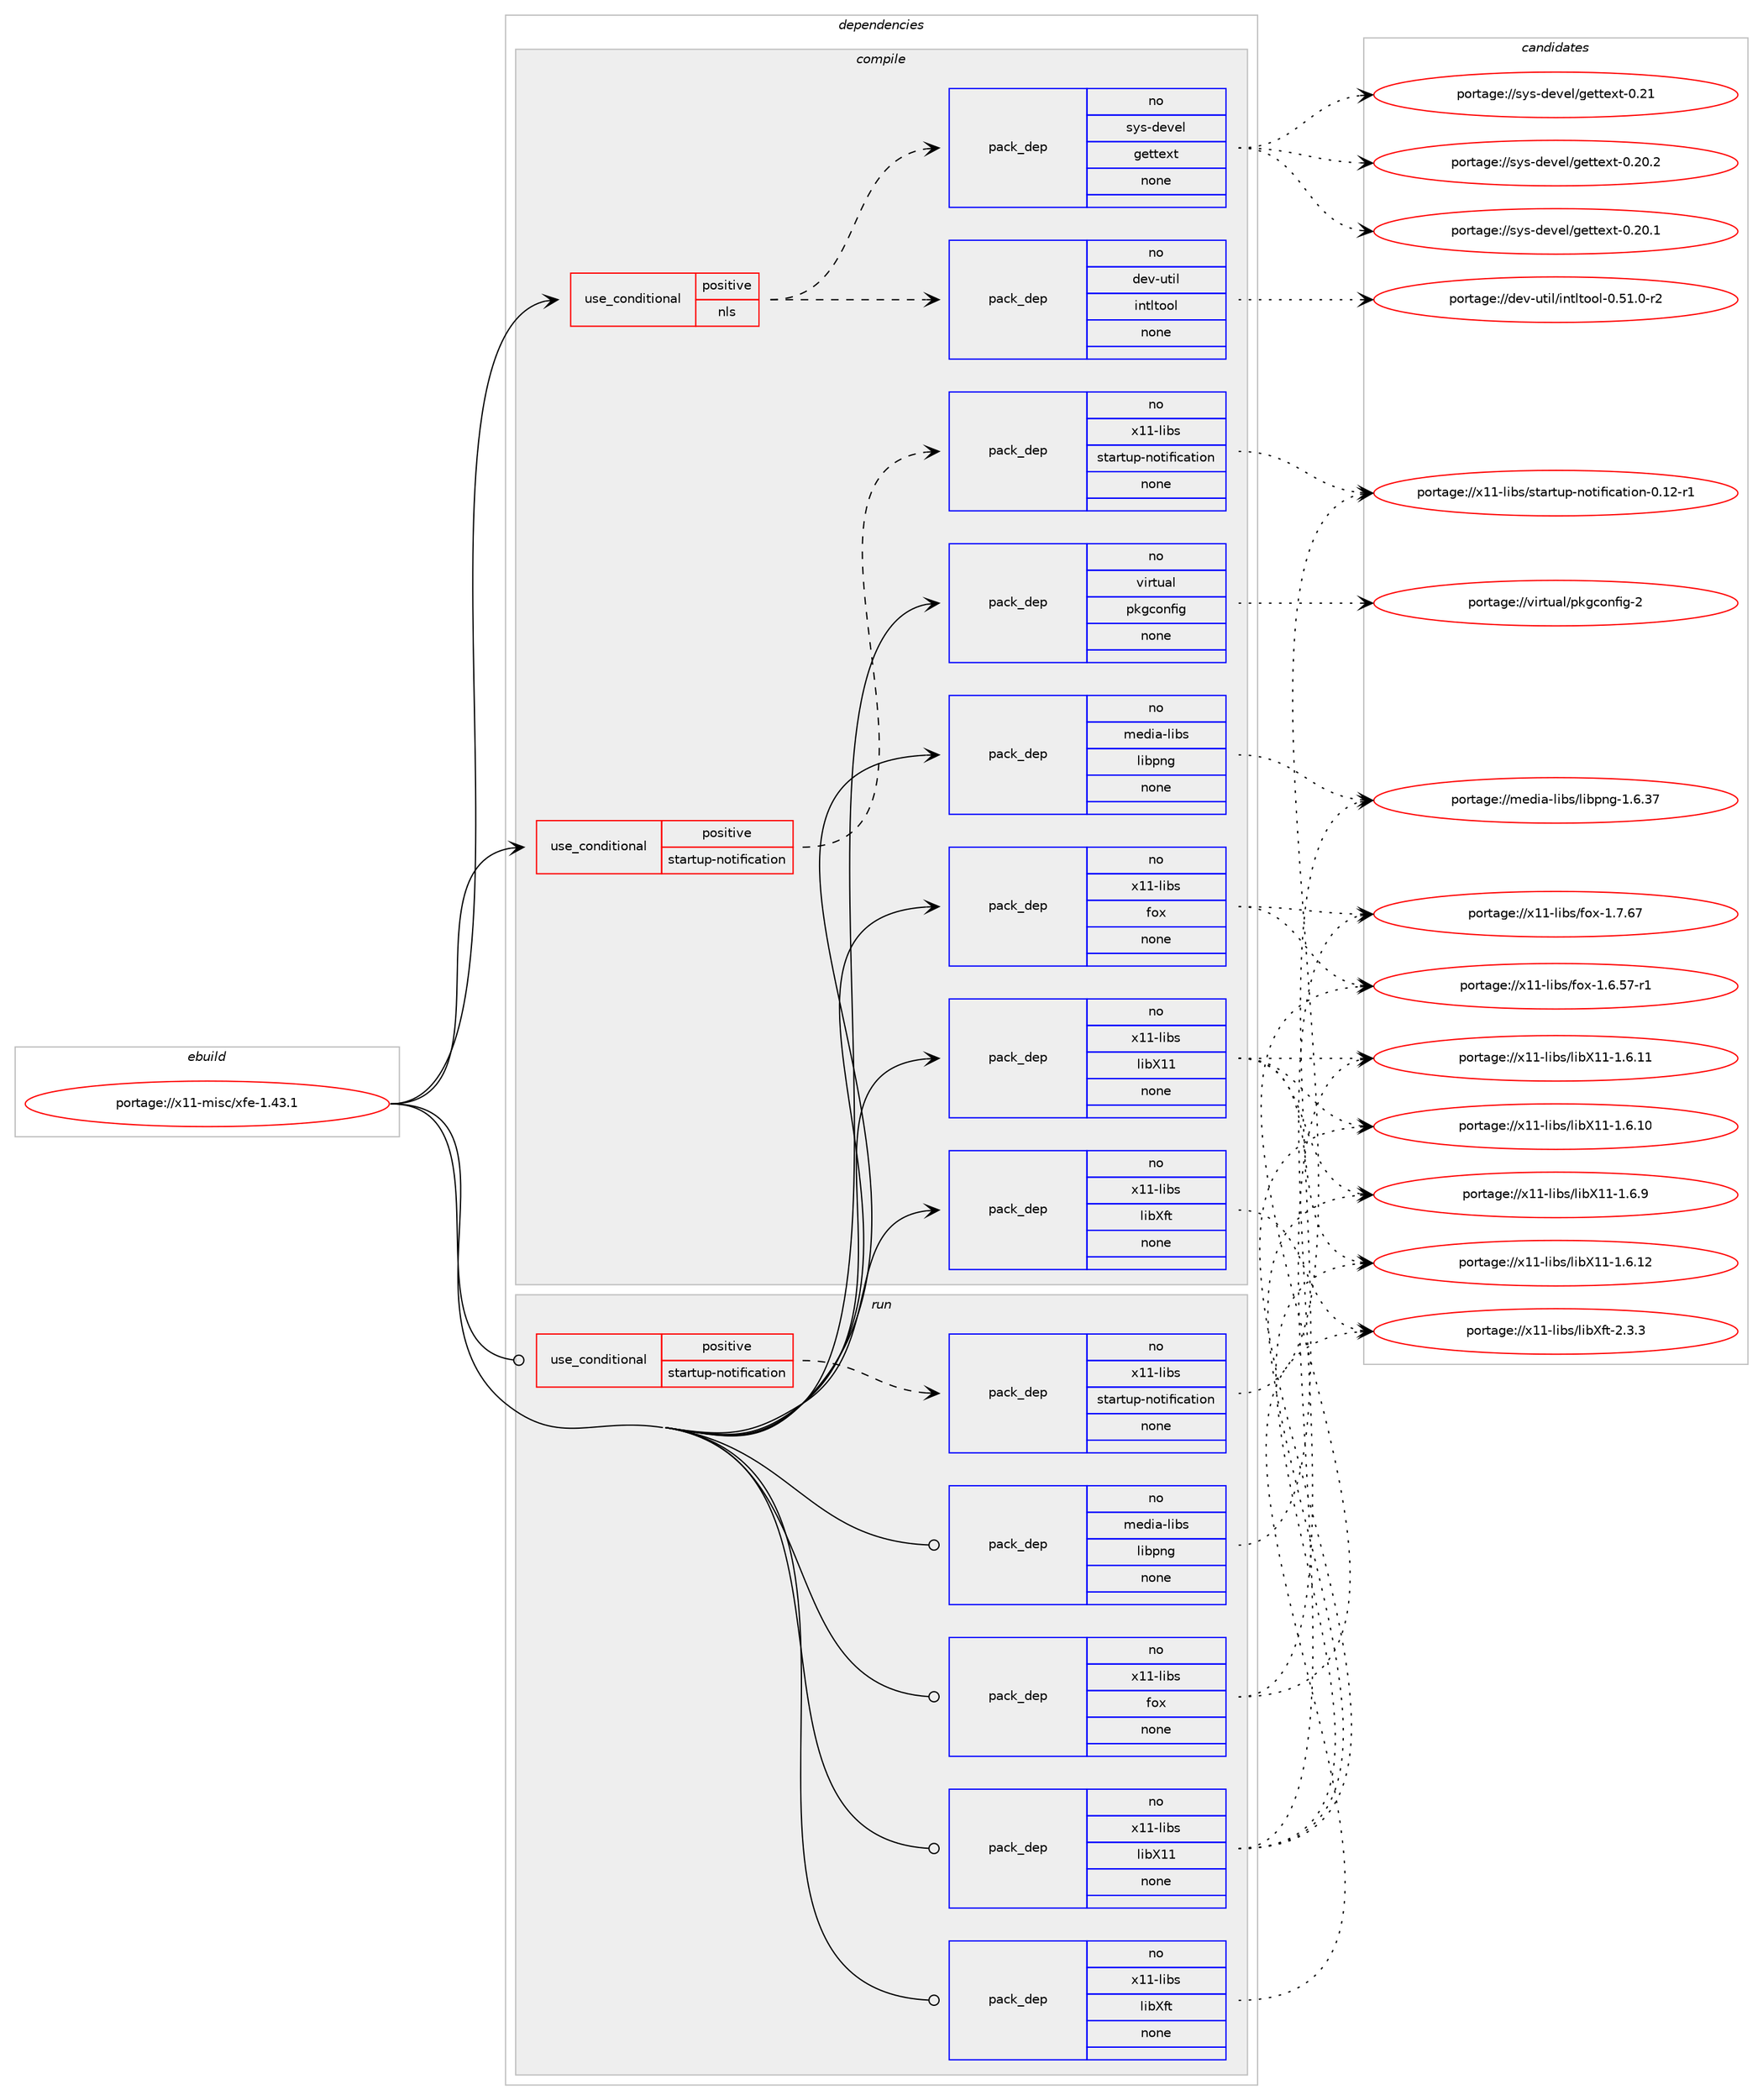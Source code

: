 digraph prolog {

# *************
# Graph options
# *************

newrank=true;
concentrate=true;
compound=true;
graph [rankdir=LR,fontname=Helvetica,fontsize=10,ranksep=1.5];#, ranksep=2.5, nodesep=0.2];
edge  [arrowhead=vee];
node  [fontname=Helvetica,fontsize=10];

# **********
# The ebuild
# **********

subgraph cluster_leftcol {
color=gray;
rank=same;
label=<<i>ebuild</i>>;
id [label="portage://x11-misc/xfe-1.43.1", color=red, width=4, href="../x11-misc/xfe-1.43.1.svg"];
}

# ****************
# The dependencies
# ****************

subgraph cluster_midcol {
color=gray;
label=<<i>dependencies</i>>;
subgraph cluster_compile {
fillcolor="#eeeeee";
style=filled;
label=<<i>compile</i>>;
subgraph cond113 {
dependency1138 [label=<<TABLE BORDER="0" CELLBORDER="1" CELLSPACING="0" CELLPADDING="4"><TR><TD ROWSPAN="3" CELLPADDING="10">use_conditional</TD></TR><TR><TD>positive</TD></TR><TR><TD>nls</TD></TR></TABLE>>, shape=none, color=red];
subgraph pack1015 {
dependency1139 [label=<<TABLE BORDER="0" CELLBORDER="1" CELLSPACING="0" CELLPADDING="4" WIDTH="220"><TR><TD ROWSPAN="6" CELLPADDING="30">pack_dep</TD></TR><TR><TD WIDTH="110">no</TD></TR><TR><TD>dev-util</TD></TR><TR><TD>intltool</TD></TR><TR><TD>none</TD></TR><TR><TD></TD></TR></TABLE>>, shape=none, color=blue];
}
dependency1138:e -> dependency1139:w [weight=20,style="dashed",arrowhead="vee"];
subgraph pack1016 {
dependency1140 [label=<<TABLE BORDER="0" CELLBORDER="1" CELLSPACING="0" CELLPADDING="4" WIDTH="220"><TR><TD ROWSPAN="6" CELLPADDING="30">pack_dep</TD></TR><TR><TD WIDTH="110">no</TD></TR><TR><TD>sys-devel</TD></TR><TR><TD>gettext</TD></TR><TR><TD>none</TD></TR><TR><TD></TD></TR></TABLE>>, shape=none, color=blue];
}
dependency1138:e -> dependency1140:w [weight=20,style="dashed",arrowhead="vee"];
}
id:e -> dependency1138:w [weight=20,style="solid",arrowhead="vee"];
subgraph cond114 {
dependency1141 [label=<<TABLE BORDER="0" CELLBORDER="1" CELLSPACING="0" CELLPADDING="4"><TR><TD ROWSPAN="3" CELLPADDING="10">use_conditional</TD></TR><TR><TD>positive</TD></TR><TR><TD>startup-notification</TD></TR></TABLE>>, shape=none, color=red];
subgraph pack1017 {
dependency1142 [label=<<TABLE BORDER="0" CELLBORDER="1" CELLSPACING="0" CELLPADDING="4" WIDTH="220"><TR><TD ROWSPAN="6" CELLPADDING="30">pack_dep</TD></TR><TR><TD WIDTH="110">no</TD></TR><TR><TD>x11-libs</TD></TR><TR><TD>startup-notification</TD></TR><TR><TD>none</TD></TR><TR><TD></TD></TR></TABLE>>, shape=none, color=blue];
}
dependency1141:e -> dependency1142:w [weight=20,style="dashed",arrowhead="vee"];
}
id:e -> dependency1141:w [weight=20,style="solid",arrowhead="vee"];
subgraph pack1018 {
dependency1143 [label=<<TABLE BORDER="0" CELLBORDER="1" CELLSPACING="0" CELLPADDING="4" WIDTH="220"><TR><TD ROWSPAN="6" CELLPADDING="30">pack_dep</TD></TR><TR><TD WIDTH="110">no</TD></TR><TR><TD>media-libs</TD></TR><TR><TD>libpng</TD></TR><TR><TD>none</TD></TR><TR><TD></TD></TR></TABLE>>, shape=none, color=blue];
}
id:e -> dependency1143:w [weight=20,style="solid",arrowhead="vee"];
subgraph pack1019 {
dependency1144 [label=<<TABLE BORDER="0" CELLBORDER="1" CELLSPACING="0" CELLPADDING="4" WIDTH="220"><TR><TD ROWSPAN="6" CELLPADDING="30">pack_dep</TD></TR><TR><TD WIDTH="110">no</TD></TR><TR><TD>virtual</TD></TR><TR><TD>pkgconfig</TD></TR><TR><TD>none</TD></TR><TR><TD></TD></TR></TABLE>>, shape=none, color=blue];
}
id:e -> dependency1144:w [weight=20,style="solid",arrowhead="vee"];
subgraph pack1020 {
dependency1145 [label=<<TABLE BORDER="0" CELLBORDER="1" CELLSPACING="0" CELLPADDING="4" WIDTH="220"><TR><TD ROWSPAN="6" CELLPADDING="30">pack_dep</TD></TR><TR><TD WIDTH="110">no</TD></TR><TR><TD>x11-libs</TD></TR><TR><TD>fox</TD></TR><TR><TD>none</TD></TR><TR><TD></TD></TR></TABLE>>, shape=none, color=blue];
}
id:e -> dependency1145:w [weight=20,style="solid",arrowhead="vee"];
subgraph pack1021 {
dependency1146 [label=<<TABLE BORDER="0" CELLBORDER="1" CELLSPACING="0" CELLPADDING="4" WIDTH="220"><TR><TD ROWSPAN="6" CELLPADDING="30">pack_dep</TD></TR><TR><TD WIDTH="110">no</TD></TR><TR><TD>x11-libs</TD></TR><TR><TD>libX11</TD></TR><TR><TD>none</TD></TR><TR><TD></TD></TR></TABLE>>, shape=none, color=blue];
}
id:e -> dependency1146:w [weight=20,style="solid",arrowhead="vee"];
subgraph pack1022 {
dependency1147 [label=<<TABLE BORDER="0" CELLBORDER="1" CELLSPACING="0" CELLPADDING="4" WIDTH="220"><TR><TD ROWSPAN="6" CELLPADDING="30">pack_dep</TD></TR><TR><TD WIDTH="110">no</TD></TR><TR><TD>x11-libs</TD></TR><TR><TD>libXft</TD></TR><TR><TD>none</TD></TR><TR><TD></TD></TR></TABLE>>, shape=none, color=blue];
}
id:e -> dependency1147:w [weight=20,style="solid",arrowhead="vee"];
}
subgraph cluster_compileandrun {
fillcolor="#eeeeee";
style=filled;
label=<<i>compile and run</i>>;
}
subgraph cluster_run {
fillcolor="#eeeeee";
style=filled;
label=<<i>run</i>>;
subgraph cond115 {
dependency1148 [label=<<TABLE BORDER="0" CELLBORDER="1" CELLSPACING="0" CELLPADDING="4"><TR><TD ROWSPAN="3" CELLPADDING="10">use_conditional</TD></TR><TR><TD>positive</TD></TR><TR><TD>startup-notification</TD></TR></TABLE>>, shape=none, color=red];
subgraph pack1023 {
dependency1149 [label=<<TABLE BORDER="0" CELLBORDER="1" CELLSPACING="0" CELLPADDING="4" WIDTH="220"><TR><TD ROWSPAN="6" CELLPADDING="30">pack_dep</TD></TR><TR><TD WIDTH="110">no</TD></TR><TR><TD>x11-libs</TD></TR><TR><TD>startup-notification</TD></TR><TR><TD>none</TD></TR><TR><TD></TD></TR></TABLE>>, shape=none, color=blue];
}
dependency1148:e -> dependency1149:w [weight=20,style="dashed",arrowhead="vee"];
}
id:e -> dependency1148:w [weight=20,style="solid",arrowhead="odot"];
subgraph pack1024 {
dependency1150 [label=<<TABLE BORDER="0" CELLBORDER="1" CELLSPACING="0" CELLPADDING="4" WIDTH="220"><TR><TD ROWSPAN="6" CELLPADDING="30">pack_dep</TD></TR><TR><TD WIDTH="110">no</TD></TR><TR><TD>media-libs</TD></TR><TR><TD>libpng</TD></TR><TR><TD>none</TD></TR><TR><TD></TD></TR></TABLE>>, shape=none, color=blue];
}
id:e -> dependency1150:w [weight=20,style="solid",arrowhead="odot"];
subgraph pack1025 {
dependency1151 [label=<<TABLE BORDER="0" CELLBORDER="1" CELLSPACING="0" CELLPADDING="4" WIDTH="220"><TR><TD ROWSPAN="6" CELLPADDING="30">pack_dep</TD></TR><TR><TD WIDTH="110">no</TD></TR><TR><TD>x11-libs</TD></TR><TR><TD>fox</TD></TR><TR><TD>none</TD></TR><TR><TD></TD></TR></TABLE>>, shape=none, color=blue];
}
id:e -> dependency1151:w [weight=20,style="solid",arrowhead="odot"];
subgraph pack1026 {
dependency1152 [label=<<TABLE BORDER="0" CELLBORDER="1" CELLSPACING="0" CELLPADDING="4" WIDTH="220"><TR><TD ROWSPAN="6" CELLPADDING="30">pack_dep</TD></TR><TR><TD WIDTH="110">no</TD></TR><TR><TD>x11-libs</TD></TR><TR><TD>libX11</TD></TR><TR><TD>none</TD></TR><TR><TD></TD></TR></TABLE>>, shape=none, color=blue];
}
id:e -> dependency1152:w [weight=20,style="solid",arrowhead="odot"];
subgraph pack1027 {
dependency1153 [label=<<TABLE BORDER="0" CELLBORDER="1" CELLSPACING="0" CELLPADDING="4" WIDTH="220"><TR><TD ROWSPAN="6" CELLPADDING="30">pack_dep</TD></TR><TR><TD WIDTH="110">no</TD></TR><TR><TD>x11-libs</TD></TR><TR><TD>libXft</TD></TR><TR><TD>none</TD></TR><TR><TD></TD></TR></TABLE>>, shape=none, color=blue];
}
id:e -> dependency1153:w [weight=20,style="solid",arrowhead="odot"];
}
}

# **************
# The candidates
# **************

subgraph cluster_choices {
rank=same;
color=gray;
label=<<i>candidates</i>>;

subgraph choice1015 {
color=black;
nodesep=1;
choice1001011184511711610510847105110116108116111111108454846534946484511450 [label="portage://dev-util/intltool-0.51.0-r2", color=red, width=4,href="../dev-util/intltool-0.51.0-r2.svg"];
dependency1139:e -> choice1001011184511711610510847105110116108116111111108454846534946484511450:w [style=dotted,weight="100"];
}
subgraph choice1016 {
color=black;
nodesep=1;
choice11512111545100101118101108471031011161161011201164548465049 [label="portage://sys-devel/gettext-0.21", color=red, width=4,href="../sys-devel/gettext-0.21.svg"];
choice115121115451001011181011084710310111611610112011645484650484650 [label="portage://sys-devel/gettext-0.20.2", color=red, width=4,href="../sys-devel/gettext-0.20.2.svg"];
choice115121115451001011181011084710310111611610112011645484650484649 [label="portage://sys-devel/gettext-0.20.1", color=red, width=4,href="../sys-devel/gettext-0.20.1.svg"];
dependency1140:e -> choice11512111545100101118101108471031011161161011201164548465049:w [style=dotted,weight="100"];
dependency1140:e -> choice115121115451001011181011084710310111611610112011645484650484650:w [style=dotted,weight="100"];
dependency1140:e -> choice115121115451001011181011084710310111611610112011645484650484649:w [style=dotted,weight="100"];
}
subgraph choice1017 {
color=black;
nodesep=1;
choice12049494510810598115471151169711411611711245110111116105102105999711610511111045484649504511449 [label="portage://x11-libs/startup-notification-0.12-r1", color=red, width=4,href="../x11-libs/startup-notification-0.12-r1.svg"];
dependency1142:e -> choice12049494510810598115471151169711411611711245110111116105102105999711610511111045484649504511449:w [style=dotted,weight="100"];
}
subgraph choice1018 {
color=black;
nodesep=1;
choice109101100105974510810598115471081059811211010345494654465155 [label="portage://media-libs/libpng-1.6.37", color=red, width=4,href="../media-libs/libpng-1.6.37.svg"];
dependency1143:e -> choice109101100105974510810598115471081059811211010345494654465155:w [style=dotted,weight="100"];
}
subgraph choice1019 {
color=black;
nodesep=1;
choice1181051141161179710847112107103991111101021051034550 [label="portage://virtual/pkgconfig-2", color=red, width=4,href="../virtual/pkgconfig-2.svg"];
dependency1144:e -> choice1181051141161179710847112107103991111101021051034550:w [style=dotted,weight="100"];
}
subgraph choice1020 {
color=black;
nodesep=1;
choice120494945108105981154710211112045494655465455 [label="portage://x11-libs/fox-1.7.67", color=red, width=4,href="../x11-libs/fox-1.7.67.svg"];
choice1204949451081059811547102111120454946544653554511449 [label="portage://x11-libs/fox-1.6.57-r1", color=red, width=4,href="../x11-libs/fox-1.6.57-r1.svg"];
dependency1145:e -> choice120494945108105981154710211112045494655465455:w [style=dotted,weight="100"];
dependency1145:e -> choice1204949451081059811547102111120454946544653554511449:w [style=dotted,weight="100"];
}
subgraph choice1021 {
color=black;
nodesep=1;
choice120494945108105981154710810598884949454946544657 [label="portage://x11-libs/libX11-1.6.9", color=red, width=4,href="../x11-libs/libX11-1.6.9.svg"];
choice12049494510810598115471081059888494945494654464950 [label="portage://x11-libs/libX11-1.6.12", color=red, width=4,href="../x11-libs/libX11-1.6.12.svg"];
choice12049494510810598115471081059888494945494654464949 [label="portage://x11-libs/libX11-1.6.11", color=red, width=4,href="../x11-libs/libX11-1.6.11.svg"];
choice12049494510810598115471081059888494945494654464948 [label="portage://x11-libs/libX11-1.6.10", color=red, width=4,href="../x11-libs/libX11-1.6.10.svg"];
dependency1146:e -> choice120494945108105981154710810598884949454946544657:w [style=dotted,weight="100"];
dependency1146:e -> choice12049494510810598115471081059888494945494654464950:w [style=dotted,weight="100"];
dependency1146:e -> choice12049494510810598115471081059888494945494654464949:w [style=dotted,weight="100"];
dependency1146:e -> choice12049494510810598115471081059888494945494654464948:w [style=dotted,weight="100"];
}
subgraph choice1022 {
color=black;
nodesep=1;
choice12049494510810598115471081059888102116455046514651 [label="portage://x11-libs/libXft-2.3.3", color=red, width=4,href="../x11-libs/libXft-2.3.3.svg"];
dependency1147:e -> choice12049494510810598115471081059888102116455046514651:w [style=dotted,weight="100"];
}
subgraph choice1023 {
color=black;
nodesep=1;
choice12049494510810598115471151169711411611711245110111116105102105999711610511111045484649504511449 [label="portage://x11-libs/startup-notification-0.12-r1", color=red, width=4,href="../x11-libs/startup-notification-0.12-r1.svg"];
dependency1149:e -> choice12049494510810598115471151169711411611711245110111116105102105999711610511111045484649504511449:w [style=dotted,weight="100"];
}
subgraph choice1024 {
color=black;
nodesep=1;
choice109101100105974510810598115471081059811211010345494654465155 [label="portage://media-libs/libpng-1.6.37", color=red, width=4,href="../media-libs/libpng-1.6.37.svg"];
dependency1150:e -> choice109101100105974510810598115471081059811211010345494654465155:w [style=dotted,weight="100"];
}
subgraph choice1025 {
color=black;
nodesep=1;
choice120494945108105981154710211112045494655465455 [label="portage://x11-libs/fox-1.7.67", color=red, width=4,href="../x11-libs/fox-1.7.67.svg"];
choice1204949451081059811547102111120454946544653554511449 [label="portage://x11-libs/fox-1.6.57-r1", color=red, width=4,href="../x11-libs/fox-1.6.57-r1.svg"];
dependency1151:e -> choice120494945108105981154710211112045494655465455:w [style=dotted,weight="100"];
dependency1151:e -> choice1204949451081059811547102111120454946544653554511449:w [style=dotted,weight="100"];
}
subgraph choice1026 {
color=black;
nodesep=1;
choice120494945108105981154710810598884949454946544657 [label="portage://x11-libs/libX11-1.6.9", color=red, width=4,href="../x11-libs/libX11-1.6.9.svg"];
choice12049494510810598115471081059888494945494654464950 [label="portage://x11-libs/libX11-1.6.12", color=red, width=4,href="../x11-libs/libX11-1.6.12.svg"];
choice12049494510810598115471081059888494945494654464949 [label="portage://x11-libs/libX11-1.6.11", color=red, width=4,href="../x11-libs/libX11-1.6.11.svg"];
choice12049494510810598115471081059888494945494654464948 [label="portage://x11-libs/libX11-1.6.10", color=red, width=4,href="../x11-libs/libX11-1.6.10.svg"];
dependency1152:e -> choice120494945108105981154710810598884949454946544657:w [style=dotted,weight="100"];
dependency1152:e -> choice12049494510810598115471081059888494945494654464950:w [style=dotted,weight="100"];
dependency1152:e -> choice12049494510810598115471081059888494945494654464949:w [style=dotted,weight="100"];
dependency1152:e -> choice12049494510810598115471081059888494945494654464948:w [style=dotted,weight="100"];
}
subgraph choice1027 {
color=black;
nodesep=1;
choice12049494510810598115471081059888102116455046514651 [label="portage://x11-libs/libXft-2.3.3", color=red, width=4,href="../x11-libs/libXft-2.3.3.svg"];
dependency1153:e -> choice12049494510810598115471081059888102116455046514651:w [style=dotted,weight="100"];
}
}

}
